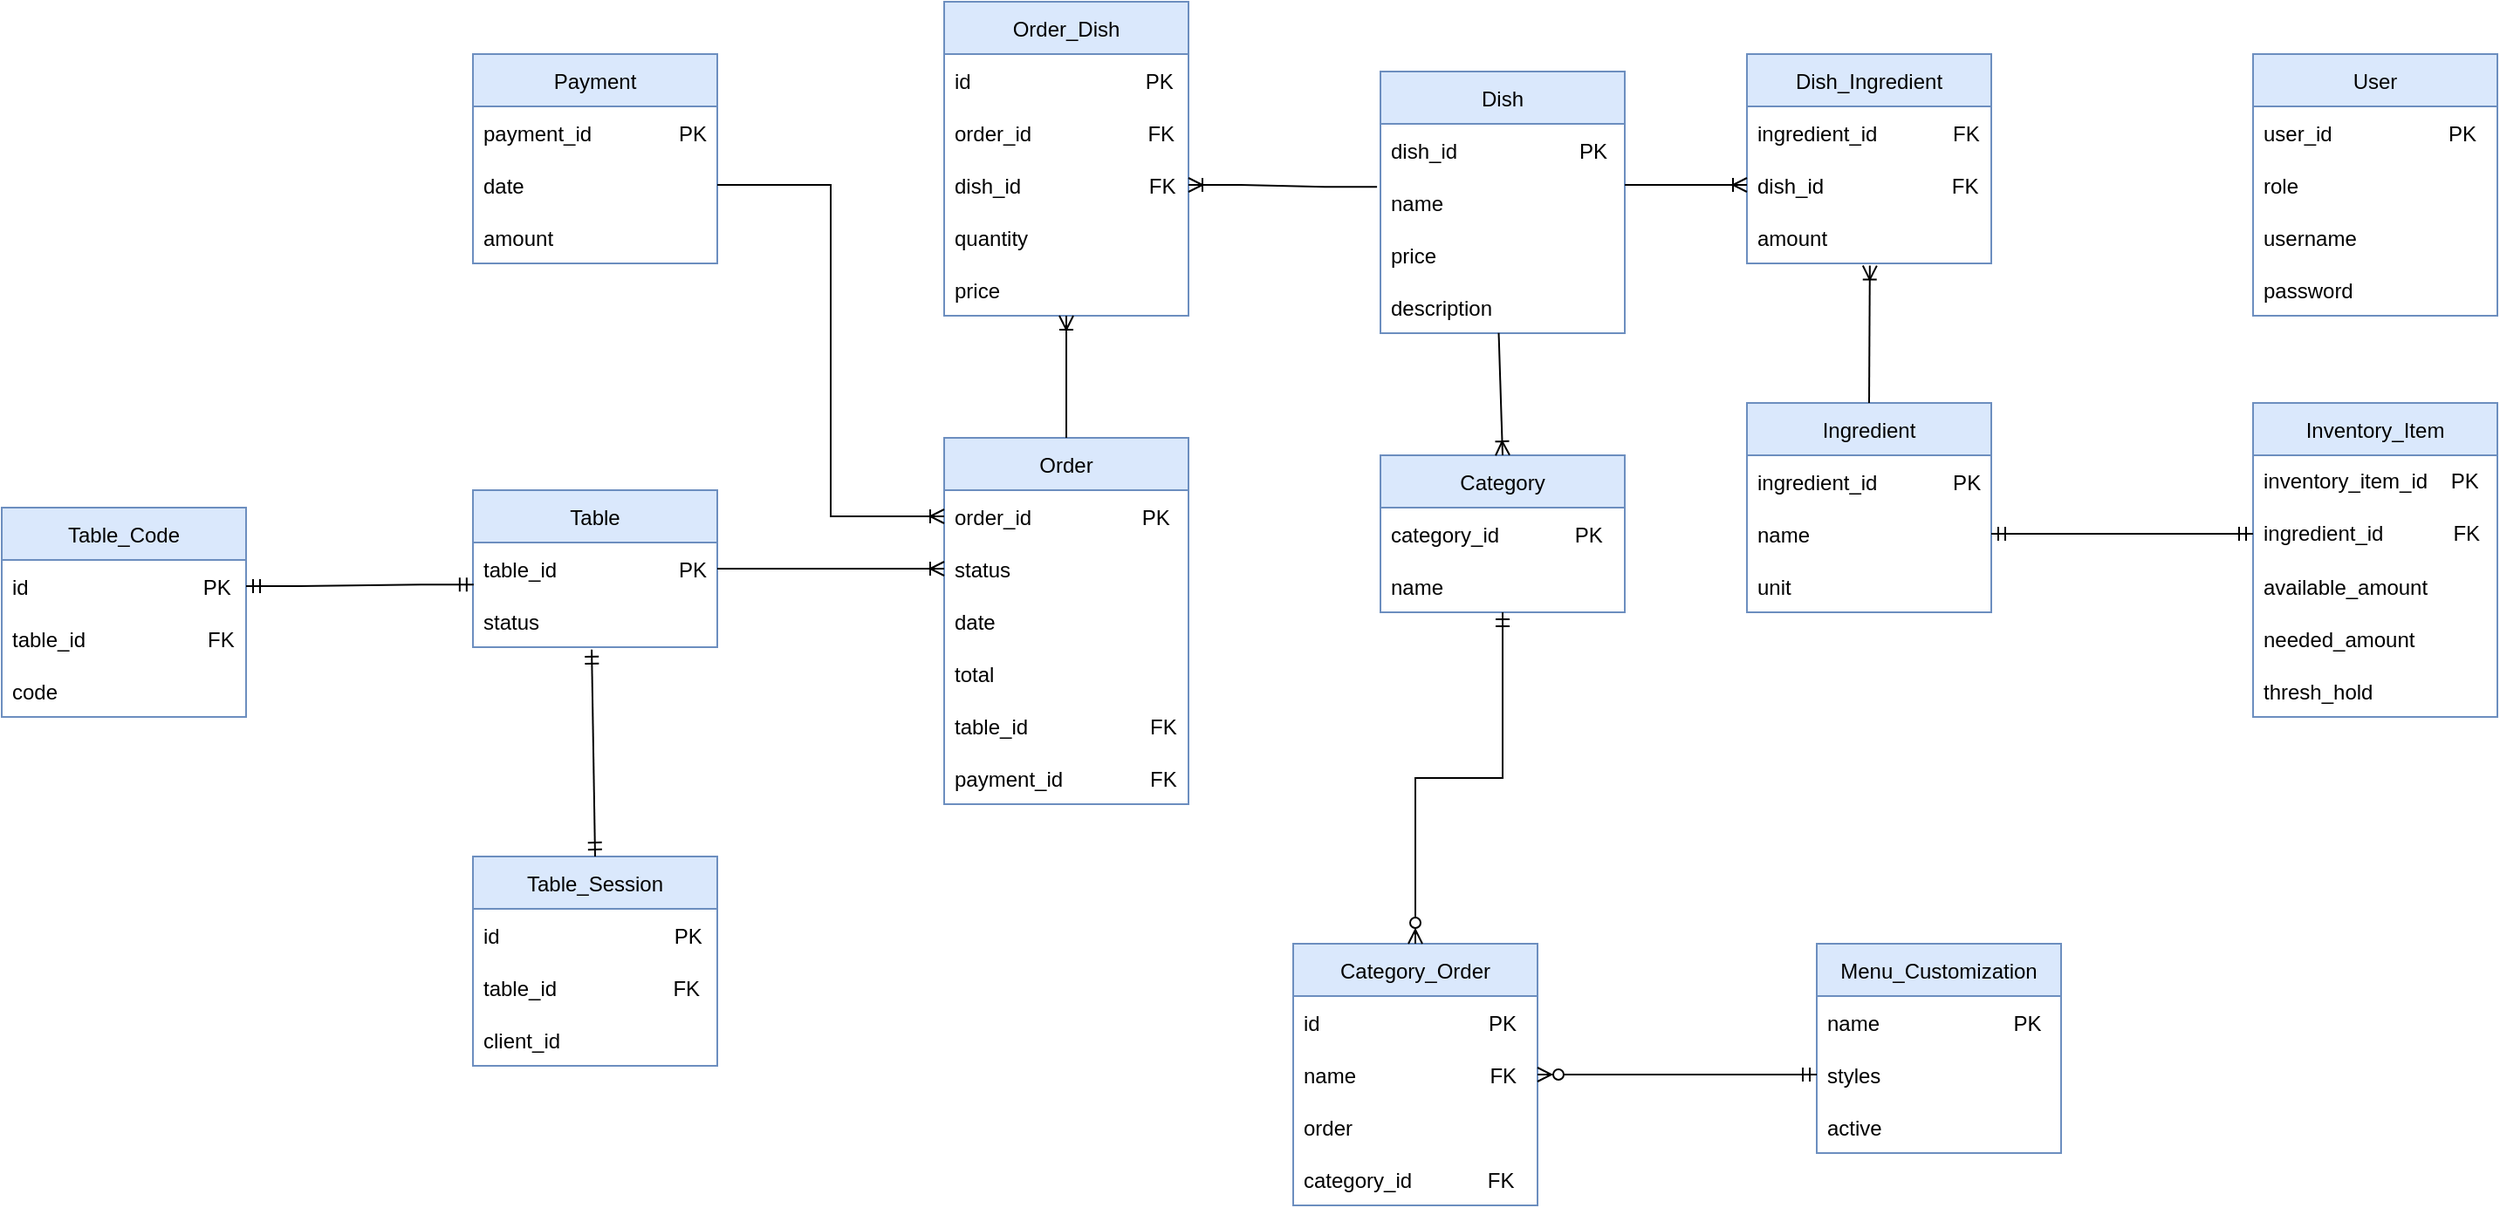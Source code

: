 <mxfile version="20.3.0" type="device"><diagram id="fFAcoKWZhfYRBB6zwo7u" name="Page-1"><mxGraphModel dx="2071" dy="754" grid="1" gridSize="10" guides="1" tooltips="1" connect="1" arrows="1" fold="1" page="1" pageScale="1" pageWidth="850" pageHeight="1100" math="0" shadow="0"><root><mxCell id="0"/><mxCell id="1" parent="0"/><mxCell id="ayDr8Fo_2x_GsYP8VRLR-5" value="Order" style="swimlane;fontStyle=0;childLayout=stackLayout;horizontal=1;startSize=30;horizontalStack=0;resizeParent=1;resizeParentMax=0;resizeLast=0;collapsible=1;marginBottom=0;fillColor=#dae8fc;strokeColor=#6c8ebf;" parent="1" vertex="1"><mxGeometry x="210" y="390" width="140" height="210" as="geometry"/></mxCell><mxCell id="ayDr8Fo_2x_GsYP8VRLR-6" value="order_id                   PK" style="text;strokeColor=none;fillColor=none;align=left;verticalAlign=middle;spacingLeft=4;spacingRight=4;overflow=hidden;points=[[0,0.5],[1,0.5]];portConstraint=eastwest;rotatable=0;" parent="ayDr8Fo_2x_GsYP8VRLR-5" vertex="1"><mxGeometry y="30" width="140" height="30" as="geometry"/></mxCell><mxCell id="0deVmSGNvTFs6S3HDfEv-34" value="status" style="text;strokeColor=none;fillColor=none;align=left;verticalAlign=middle;spacingLeft=4;spacingRight=4;overflow=hidden;points=[[0,0.5],[1,0.5]];portConstraint=eastwest;rotatable=0;" parent="ayDr8Fo_2x_GsYP8VRLR-5" vertex="1"><mxGeometry y="60" width="140" height="30" as="geometry"/></mxCell><mxCell id="0deVmSGNvTFs6S3HDfEv-28" value="date                         " style="text;strokeColor=none;fillColor=none;align=left;verticalAlign=middle;spacingLeft=4;spacingRight=4;overflow=hidden;points=[[0,0.5],[1,0.5]];portConstraint=eastwest;rotatable=0;" parent="ayDr8Fo_2x_GsYP8VRLR-5" vertex="1"><mxGeometry y="90" width="140" height="30" as="geometry"/></mxCell><mxCell id="VwAFiygxSyaatfzVE2kr-1" value="total" style="text;strokeColor=none;fillColor=none;align=left;verticalAlign=middle;spacingLeft=4;spacingRight=4;overflow=hidden;points=[[0,0.5],[1,0.5]];portConstraint=eastwest;rotatable=0;" parent="ayDr8Fo_2x_GsYP8VRLR-5" vertex="1"><mxGeometry y="120" width="140" height="30" as="geometry"/></mxCell><mxCell id="Aoo2NyRGIt6vij25P-MJ-8" value="table_id                     FK" style="text;strokeColor=none;fillColor=none;align=left;verticalAlign=middle;spacingLeft=4;spacingRight=4;overflow=hidden;points=[[0,0.5],[1,0.5]];portConstraint=eastwest;rotatable=0;" parent="ayDr8Fo_2x_GsYP8VRLR-5" vertex="1"><mxGeometry y="150" width="140" height="30" as="geometry"/></mxCell><mxCell id="sH5Q3UIiPwTg7NQgrBWc-10" value="payment_id               FK" style="text;strokeColor=none;fillColor=none;align=left;verticalAlign=middle;spacingLeft=4;spacingRight=4;overflow=hidden;points=[[0,0.5],[1,0.5]];portConstraint=eastwest;rotatable=0;" parent="ayDr8Fo_2x_GsYP8VRLR-5" vertex="1"><mxGeometry y="180" width="140" height="30" as="geometry"/></mxCell><mxCell id="ayDr8Fo_2x_GsYP8VRLR-9" value="Dish" style="swimlane;fontStyle=0;childLayout=stackLayout;horizontal=1;startSize=30;horizontalStack=0;resizeParent=1;resizeParentMax=0;resizeLast=0;collapsible=1;marginBottom=0;fillColor=#dae8fc;strokeColor=#6c8ebf;" parent="1" vertex="1"><mxGeometry x="460" y="180" width="140" height="150" as="geometry"/></mxCell><mxCell id="ayDr8Fo_2x_GsYP8VRLR-10" value="dish_id                     PK" style="text;strokeColor=none;fillColor=none;align=left;verticalAlign=middle;spacingLeft=4;spacingRight=4;overflow=hidden;points=[[0,0.5],[1,0.5]];portConstraint=eastwest;rotatable=0;" parent="ayDr8Fo_2x_GsYP8VRLR-9" vertex="1"><mxGeometry y="30" width="140" height="30" as="geometry"/></mxCell><mxCell id="lu-ChU6XdPH12ejNDwI0-42" value="name" style="text;strokeColor=none;fillColor=none;align=left;verticalAlign=middle;spacingLeft=4;spacingRight=4;overflow=hidden;points=[[0,0.5],[1,0.5]];portConstraint=eastwest;rotatable=0;" parent="ayDr8Fo_2x_GsYP8VRLR-9" vertex="1"><mxGeometry y="60" width="140" height="30" as="geometry"/></mxCell><mxCell id="ayDr8Fo_2x_GsYP8VRLR-11" value="price" style="text;strokeColor=none;fillColor=none;align=left;verticalAlign=middle;spacingLeft=4;spacingRight=4;overflow=hidden;points=[[0,0.5],[1,0.5]];portConstraint=eastwest;rotatable=0;" parent="ayDr8Fo_2x_GsYP8VRLR-9" vertex="1"><mxGeometry y="90" width="140" height="30" as="geometry"/></mxCell><mxCell id="lu-ChU6XdPH12ejNDwI0-24" value="description" style="text;strokeColor=none;fillColor=none;align=left;verticalAlign=middle;spacingLeft=4;spacingRight=4;overflow=hidden;points=[[0,0.5],[1,0.5]];portConstraint=eastwest;rotatable=0;" parent="ayDr8Fo_2x_GsYP8VRLR-9" vertex="1"><mxGeometry y="120" width="140" height="30" as="geometry"/></mxCell><mxCell id="0deVmSGNvTFs6S3HDfEv-1" value="Ingredient" style="swimlane;fontStyle=0;childLayout=stackLayout;horizontal=1;startSize=30;horizontalStack=0;resizeParent=1;resizeParentMax=0;resizeLast=0;collapsible=1;marginBottom=0;fillColor=#dae8fc;strokeColor=#6c8ebf;" parent="1" vertex="1"><mxGeometry x="670" y="370" width="140" height="120" as="geometry"/></mxCell><mxCell id="0deVmSGNvTFs6S3HDfEv-2" value="ingredient_id             PK" style="text;strokeColor=none;fillColor=none;align=left;verticalAlign=middle;spacingLeft=4;spacingRight=4;overflow=hidden;points=[[0,0.5],[1,0.5]];portConstraint=eastwest;rotatable=0;" parent="0deVmSGNvTFs6S3HDfEv-1" vertex="1"><mxGeometry y="30" width="140" height="30" as="geometry"/></mxCell><mxCell id="lu-ChU6XdPH12ejNDwI0-5" value="name" style="text;strokeColor=none;fillColor=none;align=left;verticalAlign=middle;spacingLeft=4;spacingRight=4;overflow=hidden;points=[[0,0.5],[1,0.5]];portConstraint=eastwest;rotatable=0;" parent="0deVmSGNvTFs6S3HDfEv-1" vertex="1"><mxGeometry y="60" width="140" height="30" as="geometry"/></mxCell><mxCell id="lu-ChU6XdPH12ejNDwI0-47" value="unit" style="text;strokeColor=none;fillColor=none;align=left;verticalAlign=middle;spacingLeft=4;spacingRight=4;overflow=hidden;points=[[0,0.5],[1,0.5]];portConstraint=eastwest;rotatable=0;" parent="0deVmSGNvTFs6S3HDfEv-1" vertex="1"><mxGeometry y="90" width="140" height="30" as="geometry"/></mxCell><mxCell id="0deVmSGNvTFs6S3HDfEv-4" value="Dish_Ingredient" style="swimlane;fontStyle=0;childLayout=stackLayout;horizontal=1;startSize=30;horizontalStack=0;resizeParent=1;resizeParentMax=0;resizeLast=0;collapsible=1;marginBottom=0;fillColor=#dae8fc;strokeColor=#6c8ebf;" parent="1" vertex="1"><mxGeometry x="670" y="170" width="140" height="120" as="geometry"/></mxCell><mxCell id="0deVmSGNvTFs6S3HDfEv-5" value="ingredient_id             FK" style="text;strokeColor=none;fillColor=none;align=left;verticalAlign=middle;spacingLeft=4;spacingRight=4;overflow=hidden;points=[[0,0.5],[1,0.5]];portConstraint=eastwest;rotatable=0;" parent="0deVmSGNvTFs6S3HDfEv-4" vertex="1"><mxGeometry y="30" width="140" height="30" as="geometry"/></mxCell><mxCell id="0deVmSGNvTFs6S3HDfEv-6" value="dish_id                      FK" style="text;strokeColor=none;fillColor=none;align=left;verticalAlign=middle;spacingLeft=4;spacingRight=4;overflow=hidden;points=[[0,0.5],[1,0.5]];portConstraint=eastwest;rotatable=0;" parent="0deVmSGNvTFs6S3HDfEv-4" vertex="1"><mxGeometry y="60" width="140" height="30" as="geometry"/></mxCell><mxCell id="0deVmSGNvTFs6S3HDfEv-8" value="amount" style="text;strokeColor=none;fillColor=none;align=left;verticalAlign=middle;spacingLeft=4;spacingRight=4;overflow=hidden;points=[[0,0.5],[1,0.5]];portConstraint=eastwest;rotatable=0;" parent="0deVmSGNvTFs6S3HDfEv-4" vertex="1"><mxGeometry y="90" width="140" height="30" as="geometry"/></mxCell><mxCell id="0deVmSGNvTFs6S3HDfEv-10" value="" style="edgeStyle=entityRelationEdgeStyle;fontSize=12;html=1;endArrow=ERoneToMany;rounded=0;exitX=1;exitY=0.5;exitDx=0;exitDy=0;entryX=0;entryY=0.5;entryDx=0;entryDy=0;" parent="1" target="0deVmSGNvTFs6S3HDfEv-6" edge="1"><mxGeometry width="100" height="100" relative="1" as="geometry"><mxPoint x="600" y="245" as="sourcePoint"/><mxPoint x="600" y="300" as="targetPoint"/></mxGeometry></mxCell><mxCell id="0deVmSGNvTFs6S3HDfEv-13" value="Order_Dish" style="swimlane;fontStyle=0;childLayout=stackLayout;horizontal=1;startSize=30;horizontalStack=0;resizeParent=1;resizeParentMax=0;resizeLast=0;collapsible=1;marginBottom=0;fillColor=#dae8fc;strokeColor=#6c8ebf;" parent="1" vertex="1"><mxGeometry x="210" y="140" width="140" height="180" as="geometry"/></mxCell><mxCell id="0deVmSGNvTFs6S3HDfEv-14" value="id                              PK" style="text;strokeColor=none;fillColor=none;align=left;verticalAlign=middle;spacingLeft=4;spacingRight=4;overflow=hidden;points=[[0,0.5],[1,0.5]];portConstraint=eastwest;rotatable=0;" parent="0deVmSGNvTFs6S3HDfEv-13" vertex="1"><mxGeometry y="30" width="140" height="30" as="geometry"/></mxCell><mxCell id="e4ip2NtVx-q_sIM_lSdS-4" value="order_id                    FK" style="text;strokeColor=none;fillColor=none;align=left;verticalAlign=middle;spacingLeft=4;spacingRight=4;overflow=hidden;points=[[0,0.5],[1,0.5]];portConstraint=eastwest;rotatable=0;" parent="0deVmSGNvTFs6S3HDfEv-13" vertex="1"><mxGeometry y="60" width="140" height="30" as="geometry"/></mxCell><mxCell id="0deVmSGNvTFs6S3HDfEv-15" value="dish_id                      FK" style="text;strokeColor=none;fillColor=none;align=left;verticalAlign=middle;spacingLeft=4;spacingRight=4;overflow=hidden;points=[[0,0.5],[1,0.5]];portConstraint=eastwest;rotatable=0;" parent="0deVmSGNvTFs6S3HDfEv-13" vertex="1"><mxGeometry y="90" width="140" height="30" as="geometry"/></mxCell><mxCell id="0deVmSGNvTFs6S3HDfEv-20" value="quantity" style="text;strokeColor=none;fillColor=none;align=left;verticalAlign=middle;spacingLeft=4;spacingRight=4;overflow=hidden;points=[[0,0.5],[1,0.5]];portConstraint=eastwest;rotatable=0;" parent="0deVmSGNvTFs6S3HDfEv-13" vertex="1"><mxGeometry y="120" width="140" height="30" as="geometry"/></mxCell><mxCell id="LYqJ5I3HN3FzFiVF5W-K-1" value="price" style="text;strokeColor=none;fillColor=none;align=left;verticalAlign=middle;spacingLeft=4;spacingRight=4;overflow=hidden;points=[[0,0.5],[1,0.5]];portConstraint=eastwest;rotatable=0;" parent="0deVmSGNvTFs6S3HDfEv-13" vertex="1"><mxGeometry y="150" width="140" height="30" as="geometry"/></mxCell><mxCell id="0deVmSGNvTFs6S3HDfEv-17" value="" style="fontSize=12;html=1;endArrow=ERoneToMany;rounded=0;exitX=0.5;exitY=0;exitDx=0;exitDy=0;" parent="1" source="ayDr8Fo_2x_GsYP8VRLR-5" edge="1"><mxGeometry width="100" height="100" relative="1" as="geometry"><mxPoint x="190" y="390" as="sourcePoint"/><mxPoint x="280" y="320" as="targetPoint"/></mxGeometry></mxCell><mxCell id="0deVmSGNvTFs6S3HDfEv-18" value="" style="edgeStyle=entityRelationEdgeStyle;fontSize=12;html=1;endArrow=ERoneToMany;rounded=0;entryX=1;entryY=0.5;entryDx=0;entryDy=0;exitX=-0.014;exitY=0.204;exitDx=0;exitDy=0;exitPerimeter=0;" parent="1" source="lu-ChU6XdPH12ejNDwI0-42" target="0deVmSGNvTFs6S3HDfEv-15" edge="1"><mxGeometry width="100" height="100" relative="1" as="geometry"><mxPoint x="410" y="240" as="sourcePoint"/><mxPoint x="500" y="310" as="targetPoint"/></mxGeometry></mxCell><mxCell id="0deVmSGNvTFs6S3HDfEv-32" value="" style="fontSize=12;html=1;endArrow=ERoneToMany;rounded=0;exitX=0.5;exitY=0;exitDx=0;exitDy=0;entryX=0.503;entryY=1.043;entryDx=0;entryDy=0;entryPerimeter=0;" parent="1" source="0deVmSGNvTFs6S3HDfEv-1" target="0deVmSGNvTFs6S3HDfEv-8" edge="1"><mxGeometry width="100" height="100" relative="1" as="geometry"><mxPoint x="739.41" y="387.75" as="sourcePoint"/><mxPoint x="740" y="300" as="targetPoint"/></mxGeometry></mxCell><mxCell id="Aoo2NyRGIt6vij25P-MJ-1" value="Table" style="swimlane;fontStyle=0;childLayout=stackLayout;horizontal=1;startSize=30;horizontalStack=0;resizeParent=1;resizeParentMax=0;resizeLast=0;collapsible=1;marginBottom=0;fillColor=#dae8fc;strokeColor=#6c8ebf;" parent="1" vertex="1"><mxGeometry x="-60" y="420" width="140" height="90" as="geometry"/></mxCell><mxCell id="Aoo2NyRGIt6vij25P-MJ-2" value="table_id                     PK" style="text;strokeColor=none;fillColor=none;align=left;verticalAlign=middle;spacingLeft=4;spacingRight=4;overflow=hidden;points=[[0,0.5],[1,0.5]];portConstraint=eastwest;rotatable=0;" parent="Aoo2NyRGIt6vij25P-MJ-1" vertex="1"><mxGeometry y="30" width="140" height="30" as="geometry"/></mxCell><mxCell id="Aoo2NyRGIt6vij25P-MJ-4" value="status" style="text;strokeColor=none;fillColor=none;align=left;verticalAlign=middle;spacingLeft=4;spacingRight=4;overflow=hidden;points=[[0,0.5],[1,0.5]];portConstraint=eastwest;rotatable=0;" parent="Aoo2NyRGIt6vij25P-MJ-1" vertex="1"><mxGeometry y="60" width="140" height="30" as="geometry"/></mxCell><mxCell id="Aoo2NyRGIt6vij25P-MJ-6" value="" style="edgeStyle=entityRelationEdgeStyle;fontSize=12;html=1;endArrow=ERoneToMany;rounded=0;exitX=1;exitY=0.5;exitDx=0;exitDy=0;entryX=0;entryY=0.5;entryDx=0;entryDy=0;" parent="1" source="Aoo2NyRGIt6vij25P-MJ-2" edge="1"><mxGeometry width="100" height="100" relative="1" as="geometry"><mxPoint x="-30" y="560" as="sourcePoint"/><mxPoint x="210" y="465" as="targetPoint"/></mxGeometry></mxCell><mxCell id="lu-ChU6XdPH12ejNDwI0-6" value="Payment" style="swimlane;fontStyle=0;childLayout=stackLayout;horizontal=1;startSize=30;horizontalStack=0;resizeParent=1;resizeParentMax=0;resizeLast=0;collapsible=1;marginBottom=0;fillColor=#dae8fc;strokeColor=#6c8ebf;" parent="1" vertex="1"><mxGeometry x="-60" y="170" width="140" height="120" as="geometry"/></mxCell><mxCell id="lu-ChU6XdPH12ejNDwI0-7" value="payment_id               PK" style="text;strokeColor=none;fillColor=none;align=left;verticalAlign=middle;spacingLeft=4;spacingRight=4;overflow=hidden;points=[[0,0.5],[1,0.5]];portConstraint=eastwest;rotatable=0;" parent="lu-ChU6XdPH12ejNDwI0-6" vertex="1"><mxGeometry y="30" width="140" height="30" as="geometry"/></mxCell><mxCell id="lu-ChU6XdPH12ejNDwI0-9" value="date" style="text;strokeColor=none;fillColor=none;align=left;verticalAlign=middle;spacingLeft=4;spacingRight=4;overflow=hidden;points=[[0,0.5],[1,0.5]];portConstraint=eastwest;rotatable=0;" parent="lu-ChU6XdPH12ejNDwI0-6" vertex="1"><mxGeometry y="60" width="140" height="30" as="geometry"/></mxCell><mxCell id="lu-ChU6XdPH12ejNDwI0-12" value="amount" style="text;strokeColor=none;fillColor=none;align=left;verticalAlign=middle;spacingLeft=4;spacingRight=4;overflow=hidden;points=[[0,0.5],[1,0.5]];portConstraint=eastwest;rotatable=0;" parent="lu-ChU6XdPH12ejNDwI0-6" vertex="1"><mxGeometry y="90" width="140" height="30" as="geometry"/></mxCell><mxCell id="lu-ChU6XdPH12ejNDwI0-43" value="Inventory_Item" style="swimlane;fontStyle=0;childLayout=stackLayout;horizontal=1;startSize=30;horizontalStack=0;resizeParent=1;resizeParentMax=0;resizeLast=0;collapsible=1;marginBottom=0;fillColor=#dae8fc;strokeColor=#6c8ebf;" parent="1" vertex="1"><mxGeometry x="960" y="370" width="140" height="180" as="geometry"/></mxCell><mxCell id="lu-ChU6XdPH12ejNDwI0-44" value="inventory_item_id    PK" style="text;strokeColor=none;fillColor=none;align=left;verticalAlign=middle;spacingLeft=4;spacingRight=4;overflow=hidden;points=[[0,0.5],[1,0.5]];portConstraint=eastwest;rotatable=0;whiteSpace=wrap;" parent="lu-ChU6XdPH12ejNDwI0-43" vertex="1"><mxGeometry y="30" width="140" height="30" as="geometry"/></mxCell><mxCell id="lu-ChU6XdPH12ejNDwI0-48" value="ingredient_id            FK" style="text;strokeColor=none;fillColor=none;align=left;verticalAlign=middle;spacingLeft=4;spacingRight=4;overflow=hidden;points=[[0,0.5],[1,0.5]];portConstraint=eastwest;rotatable=0;whiteSpace=wrap;" parent="lu-ChU6XdPH12ejNDwI0-43" vertex="1"><mxGeometry y="60" width="140" height="30" as="geometry"/></mxCell><mxCell id="lu-ChU6XdPH12ejNDwI0-39" value="available_amount" style="text;strokeColor=none;fillColor=none;align=left;verticalAlign=middle;spacingLeft=4;spacingRight=4;overflow=hidden;points=[[0,0.5],[1,0.5]];portConstraint=eastwest;rotatable=0;" parent="lu-ChU6XdPH12ejNDwI0-43" vertex="1"><mxGeometry y="90" width="140" height="30" as="geometry"/></mxCell><mxCell id="lu-ChU6XdPH12ejNDwI0-45" value="needed_amount" style="text;strokeColor=none;fillColor=none;align=left;verticalAlign=middle;spacingLeft=4;spacingRight=4;overflow=hidden;points=[[0,0.5],[1,0.5]];portConstraint=eastwest;rotatable=0;" parent="lu-ChU6XdPH12ejNDwI0-43" vertex="1"><mxGeometry y="120" width="140" height="30" as="geometry"/></mxCell><mxCell id="jrIXXu35mJaNv85uWp1M-1" value="thresh_hold" style="text;strokeColor=none;fillColor=none;align=left;verticalAlign=middle;spacingLeft=4;spacingRight=4;overflow=hidden;points=[[0,0.5],[1,0.5]];portConstraint=eastwest;rotatable=0;" vertex="1" parent="lu-ChU6XdPH12ejNDwI0-43"><mxGeometry y="150" width="140" height="30" as="geometry"/></mxCell><mxCell id="lu-ChU6XdPH12ejNDwI0-49" value="" style="edgeStyle=elbowEdgeStyle;fontSize=12;html=1;endArrow=ERmandOne;startArrow=ERmandOne;rounded=0;exitX=1;exitY=0.5;exitDx=0;exitDy=0;entryX=0;entryY=0.5;entryDx=0;entryDy=0;" parent="1" source="lu-ChU6XdPH12ejNDwI0-5" target="lu-ChU6XdPH12ejNDwI0-48" edge="1"><mxGeometry width="100" height="100" relative="1" as="geometry"><mxPoint x="780" y="650" as="sourcePoint"/><mxPoint x="940" y="627" as="targetPoint"/></mxGeometry></mxCell><mxCell id="9LngA58wSsnenIp8Etje-1" value="User" style="swimlane;fontStyle=0;childLayout=stackLayout;horizontal=1;startSize=30;horizontalStack=0;resizeParent=1;resizeParentMax=0;resizeLast=0;collapsible=1;marginBottom=0;fillColor=#dae8fc;strokeColor=#6c8ebf;" parent="1" vertex="1"><mxGeometry x="960" y="170" width="140" height="150" as="geometry"/></mxCell><mxCell id="9LngA58wSsnenIp8Etje-2" value="user_id                    PK" style="text;strokeColor=none;fillColor=none;align=left;verticalAlign=middle;spacingLeft=4;spacingRight=4;overflow=hidden;points=[[0,0.5],[1,0.5]];portConstraint=eastwest;rotatable=0;" parent="9LngA58wSsnenIp8Etje-1" vertex="1"><mxGeometry y="30" width="140" height="30" as="geometry"/></mxCell><mxCell id="9LngA58wSsnenIp8Etje-3" value="role" style="text;strokeColor=none;fillColor=none;align=left;verticalAlign=middle;spacingLeft=4;spacingRight=4;overflow=hidden;points=[[0,0.5],[1,0.5]];portConstraint=eastwest;rotatable=0;" parent="9LngA58wSsnenIp8Etje-1" vertex="1"><mxGeometry y="60" width="140" height="30" as="geometry"/></mxCell><mxCell id="9LngA58wSsnenIp8Etje-4" value="username" style="text;strokeColor=none;fillColor=none;align=left;verticalAlign=middle;spacingLeft=4;spacingRight=4;overflow=hidden;points=[[0,0.5],[1,0.5]];portConstraint=eastwest;rotatable=0;" parent="9LngA58wSsnenIp8Etje-1" vertex="1"><mxGeometry y="90" width="140" height="30" as="geometry"/></mxCell><mxCell id="9LngA58wSsnenIp8Etje-5" value="password" style="text;strokeColor=none;fillColor=none;align=left;verticalAlign=middle;spacingLeft=4;spacingRight=4;overflow=hidden;points=[[0,0.5],[1,0.5]];portConstraint=eastwest;rotatable=0;" parent="9LngA58wSsnenIp8Etje-1" vertex="1"><mxGeometry y="120" width="140" height="30" as="geometry"/></mxCell><mxCell id="FSfMrM409q0EemtYB8pq-5" value="" style="edgeStyle=elbowEdgeStyle;fontSize=12;html=1;endArrow=ERoneToMany;rounded=0;exitX=1;exitY=0.5;exitDx=0;exitDy=0;entryX=0;entryY=0.5;entryDx=0;entryDy=0;" parent="1" source="lu-ChU6XdPH12ejNDwI0-9" target="ayDr8Fo_2x_GsYP8VRLR-6" edge="1"><mxGeometry width="100" height="100" relative="1" as="geometry"><mxPoint x="100" y="470" as="sourcePoint"/><mxPoint x="200" y="370" as="targetPoint"/></mxGeometry></mxCell><mxCell id="sH5Q3UIiPwTg7NQgrBWc-3" value="Category" style="swimlane;fontStyle=0;childLayout=stackLayout;horizontal=1;startSize=30;horizontalStack=0;resizeParent=1;resizeParentMax=0;resizeLast=0;collapsible=1;marginBottom=0;fillColor=#dae8fc;strokeColor=#6c8ebf;" parent="1" vertex="1"><mxGeometry x="460" y="400" width="140" height="90" as="geometry"/></mxCell><mxCell id="sH5Q3UIiPwTg7NQgrBWc-4" value="category_id             PK" style="text;strokeColor=none;fillColor=none;align=left;verticalAlign=middle;spacingLeft=4;spacingRight=4;overflow=hidden;points=[[0,0.5],[1,0.5]];portConstraint=eastwest;rotatable=0;" parent="sH5Q3UIiPwTg7NQgrBWc-3" vertex="1"><mxGeometry y="30" width="140" height="30" as="geometry"/></mxCell><mxCell id="sH5Q3UIiPwTg7NQgrBWc-5" value="name" style="text;strokeColor=none;fillColor=none;align=left;verticalAlign=middle;spacingLeft=4;spacingRight=4;overflow=hidden;points=[[0,0.5],[1,0.5]];portConstraint=eastwest;rotatable=0;" parent="sH5Q3UIiPwTg7NQgrBWc-3" vertex="1"><mxGeometry y="60" width="140" height="30" as="geometry"/></mxCell><mxCell id="sH5Q3UIiPwTg7NQgrBWc-8" value="" style="fontSize=12;html=1;endArrow=ERoneToMany;rounded=0;entryX=0.5;entryY=0;entryDx=0;entryDy=0;exitX=0.484;exitY=0.995;exitDx=0;exitDy=0;exitPerimeter=0;" parent="1" source="lu-ChU6XdPH12ejNDwI0-24" target="sH5Q3UIiPwTg7NQgrBWc-3" edge="1"><mxGeometry width="100" height="100" relative="1" as="geometry"><mxPoint x="530" y="80" as="sourcePoint"/><mxPoint x="700" y="100" as="targetPoint"/></mxGeometry></mxCell><mxCell id="gvf6bbv-geaOIWjzQTXk-1" value="Table_Code" style="swimlane;fontStyle=0;childLayout=stackLayout;horizontal=1;startSize=30;horizontalStack=0;resizeParent=1;resizeParentMax=0;resizeLast=0;collapsible=1;marginBottom=0;fillColor=#dae8fc;strokeColor=#6c8ebf;" parent="1" vertex="1"><mxGeometry x="-330" y="430" width="140" height="120" as="geometry"/></mxCell><mxCell id="gvf6bbv-geaOIWjzQTXk-2" value="id                              PK" style="text;strokeColor=none;fillColor=none;align=left;verticalAlign=middle;spacingLeft=4;spacingRight=4;overflow=hidden;points=[[0,0.5],[1,0.5]];portConstraint=eastwest;rotatable=0;" parent="gvf6bbv-geaOIWjzQTXk-1" vertex="1"><mxGeometry y="30" width="140" height="30" as="geometry"/></mxCell><mxCell id="e4ip2NtVx-q_sIM_lSdS-2" value="table_id                     FK" style="text;strokeColor=none;fillColor=none;align=left;verticalAlign=middle;spacingLeft=4;spacingRight=4;overflow=hidden;points=[[0,0.5],[1,0.5]];portConstraint=eastwest;rotatable=0;" parent="gvf6bbv-geaOIWjzQTXk-1" vertex="1"><mxGeometry y="60" width="140" height="30" as="geometry"/></mxCell><mxCell id="gvf6bbv-geaOIWjzQTXk-3" value="code" style="text;strokeColor=none;fillColor=none;align=left;verticalAlign=middle;spacingLeft=4;spacingRight=4;overflow=hidden;points=[[0,0.5],[1,0.5]];portConstraint=eastwest;rotatable=0;" parent="gvf6bbv-geaOIWjzQTXk-1" vertex="1"><mxGeometry y="90" width="140" height="30" as="geometry"/></mxCell><mxCell id="gvf6bbv-geaOIWjzQTXk-4" value="" style="edgeStyle=entityRelationEdgeStyle;fontSize=12;html=1;endArrow=ERmandOne;startArrow=ERmandOne;rounded=0;exitX=1;exitY=0.5;exitDx=0;exitDy=0;entryX=0.003;entryY=0.804;entryDx=0;entryDy=0;entryPerimeter=0;" parent="1" source="gvf6bbv-geaOIWjzQTXk-2" target="Aoo2NyRGIt6vij25P-MJ-2" edge="1"><mxGeometry width="100" height="100" relative="1" as="geometry"><mxPoint x="-70" y="670" as="sourcePoint"/><mxPoint x="30" y="570" as="targetPoint"/></mxGeometry></mxCell><mxCell id="3AEwrTioi7cXTR28pdsR-1" value="Table_Session" style="swimlane;fontStyle=0;childLayout=stackLayout;horizontal=1;startSize=30;horizontalStack=0;resizeParent=1;resizeParentMax=0;resizeLast=0;collapsible=1;marginBottom=0;fillColor=#dae8fc;strokeColor=#6c8ebf;" parent="1" vertex="1"><mxGeometry x="-60" y="630" width="140" height="120" as="geometry"/></mxCell><mxCell id="3AEwrTioi7cXTR28pdsR-2" value="id                              PK" style="text;strokeColor=none;fillColor=none;align=left;verticalAlign=middle;spacingLeft=4;spacingRight=4;overflow=hidden;points=[[0,0.5],[1,0.5]];portConstraint=eastwest;rotatable=0;" parent="3AEwrTioi7cXTR28pdsR-1" vertex="1"><mxGeometry y="30" width="140" height="30" as="geometry"/></mxCell><mxCell id="e4ip2NtVx-q_sIM_lSdS-1" value="table_id                    FK" style="text;strokeColor=none;fillColor=none;align=left;verticalAlign=middle;spacingLeft=4;spacingRight=4;overflow=hidden;points=[[0,0.5],[1,0.5]];portConstraint=eastwest;rotatable=0;" parent="3AEwrTioi7cXTR28pdsR-1" vertex="1"><mxGeometry y="60" width="140" height="30" as="geometry"/></mxCell><mxCell id="3AEwrTioi7cXTR28pdsR-4" value="client_id" style="text;strokeColor=none;fillColor=none;align=left;verticalAlign=middle;spacingLeft=4;spacingRight=4;overflow=hidden;points=[[0,0.5],[1,0.5]];portConstraint=eastwest;rotatable=0;" parent="3AEwrTioi7cXTR28pdsR-1" vertex="1"><mxGeometry y="90" width="140" height="30" as="geometry"/></mxCell><mxCell id="3AEwrTioi7cXTR28pdsR-5" value="" style="fontSize=12;html=1;endArrow=ERmandOne;startArrow=ERmandOne;rounded=0;entryX=0.5;entryY=0;entryDx=0;entryDy=0;exitX=0.486;exitY=1.047;exitDx=0;exitDy=0;exitPerimeter=0;" parent="1" source="Aoo2NyRGIt6vij25P-MJ-4" target="3AEwrTioi7cXTR28pdsR-1" edge="1"><mxGeometry width="100" height="100" relative="1" as="geometry"><mxPoint x="10" y="540" as="sourcePoint"/><mxPoint x="-49.58" y="484.12" as="targetPoint"/></mxGeometry></mxCell><mxCell id="lEYxFRLaE6r1Zu2VFCKi-1" value="Menu_Customization" style="swimlane;fontStyle=0;childLayout=stackLayout;horizontal=1;startSize=30;horizontalStack=0;resizeParent=1;resizeParentMax=0;resizeLast=0;collapsible=1;marginBottom=0;fillColor=#dae8fc;strokeColor=#6c8ebf;" parent="1" vertex="1"><mxGeometry x="710" y="680" width="140" height="120" as="geometry"/></mxCell><mxCell id="lEYxFRLaE6r1Zu2VFCKi-2" value="name                       PK" style="text;strokeColor=none;fillColor=none;align=left;verticalAlign=middle;spacingLeft=4;spacingRight=4;overflow=hidden;points=[[0,0.5],[1,0.5]];portConstraint=eastwest;rotatable=0;" parent="lEYxFRLaE6r1Zu2VFCKi-1" vertex="1"><mxGeometry y="30" width="140" height="30" as="geometry"/></mxCell><mxCell id="lEYxFRLaE6r1Zu2VFCKi-3" value="styles" style="text;strokeColor=none;fillColor=none;align=left;verticalAlign=middle;spacingLeft=4;spacingRight=4;overflow=hidden;points=[[0,0.5],[1,0.5]];portConstraint=eastwest;rotatable=0;" parent="lEYxFRLaE6r1Zu2VFCKi-1" vertex="1"><mxGeometry y="60" width="140" height="30" as="geometry"/></mxCell><mxCell id="lEYxFRLaE6r1Zu2VFCKi-8" value="active" style="text;strokeColor=none;fillColor=none;align=left;verticalAlign=middle;spacingLeft=4;spacingRight=4;overflow=hidden;points=[[0,0.5],[1,0.5]];portConstraint=eastwest;rotatable=0;" parent="lEYxFRLaE6r1Zu2VFCKi-1" vertex="1"><mxGeometry y="90" width="140" height="30" as="geometry"/></mxCell><mxCell id="lEYxFRLaE6r1Zu2VFCKi-10" value="Category_Order" style="swimlane;fontStyle=0;childLayout=stackLayout;horizontal=1;startSize=30;horizontalStack=0;resizeParent=1;resizeParentMax=0;resizeLast=0;collapsible=1;marginBottom=0;fillColor=#dae8fc;strokeColor=#6c8ebf;" parent="1" vertex="1"><mxGeometry x="410" y="680" width="140" height="150" as="geometry"/></mxCell><mxCell id="lEYxFRLaE6r1Zu2VFCKi-11" value="id                             PK" style="text;strokeColor=none;fillColor=none;align=left;verticalAlign=middle;spacingLeft=4;spacingRight=4;overflow=hidden;points=[[0,0.5],[1,0.5]];portConstraint=eastwest;rotatable=0;" parent="lEYxFRLaE6r1Zu2VFCKi-10" vertex="1"><mxGeometry y="30" width="140" height="30" as="geometry"/></mxCell><mxCell id="lEYxFRLaE6r1Zu2VFCKi-14" value="name                       FK" style="text;strokeColor=none;fillColor=none;align=left;verticalAlign=middle;spacingLeft=4;spacingRight=4;overflow=hidden;points=[[0,0.5],[1,0.5]];portConstraint=eastwest;rotatable=0;" parent="lEYxFRLaE6r1Zu2VFCKi-10" vertex="1"><mxGeometry y="60" width="140" height="30" as="geometry"/></mxCell><mxCell id="lEYxFRLaE6r1Zu2VFCKi-12" value="order" style="text;strokeColor=none;fillColor=none;align=left;verticalAlign=middle;spacingLeft=4;spacingRight=4;overflow=hidden;points=[[0,0.5],[1,0.5]];portConstraint=eastwest;rotatable=0;" parent="lEYxFRLaE6r1Zu2VFCKi-10" vertex="1"><mxGeometry y="90" width="140" height="30" as="geometry"/></mxCell><mxCell id="lEYxFRLaE6r1Zu2VFCKi-17" value="category_id             FK" style="text;strokeColor=none;fillColor=none;align=left;verticalAlign=middle;spacingLeft=4;spacingRight=4;overflow=hidden;points=[[0,0.5],[1,0.5]];portConstraint=eastwest;rotatable=0;" parent="lEYxFRLaE6r1Zu2VFCKi-10" vertex="1"><mxGeometry y="120" width="140" height="30" as="geometry"/></mxCell><mxCell id="lEYxFRLaE6r1Zu2VFCKi-16" value="" style="fontSize=12;html=1;endArrow=ERzeroToMany;startArrow=ERmandOne;rounded=0;exitX=0;exitY=0.5;exitDx=0;exitDy=0;entryX=1;entryY=0.5;entryDx=0;entryDy=0;" parent="1" source="lEYxFRLaE6r1Zu2VFCKi-3" target="lEYxFRLaE6r1Zu2VFCKi-14" edge="1"><mxGeometry width="100" height="100" relative="1" as="geometry"><mxPoint x="380" y="880" as="sourcePoint"/><mxPoint x="520" y="900" as="targetPoint"/></mxGeometry></mxCell><mxCell id="lEYxFRLaE6r1Zu2VFCKi-21" value="" style="fontSize=12;html=1;endArrow=ERzeroToMany;startArrow=ERmandOne;rounded=0;entryX=0.5;entryY=0;entryDx=0;entryDy=0;edgeStyle=elbowEdgeStyle;elbow=vertical;" parent="1" source="sH5Q3UIiPwTg7NQgrBWc-5" target="lEYxFRLaE6r1Zu2VFCKi-10" edge="1"><mxGeometry width="100" height="100" relative="1" as="geometry"><mxPoint x="530" y="500" as="sourcePoint"/><mxPoint x="560" y="765" as="targetPoint"/></mxGeometry></mxCell></root></mxGraphModel></diagram></mxfile>